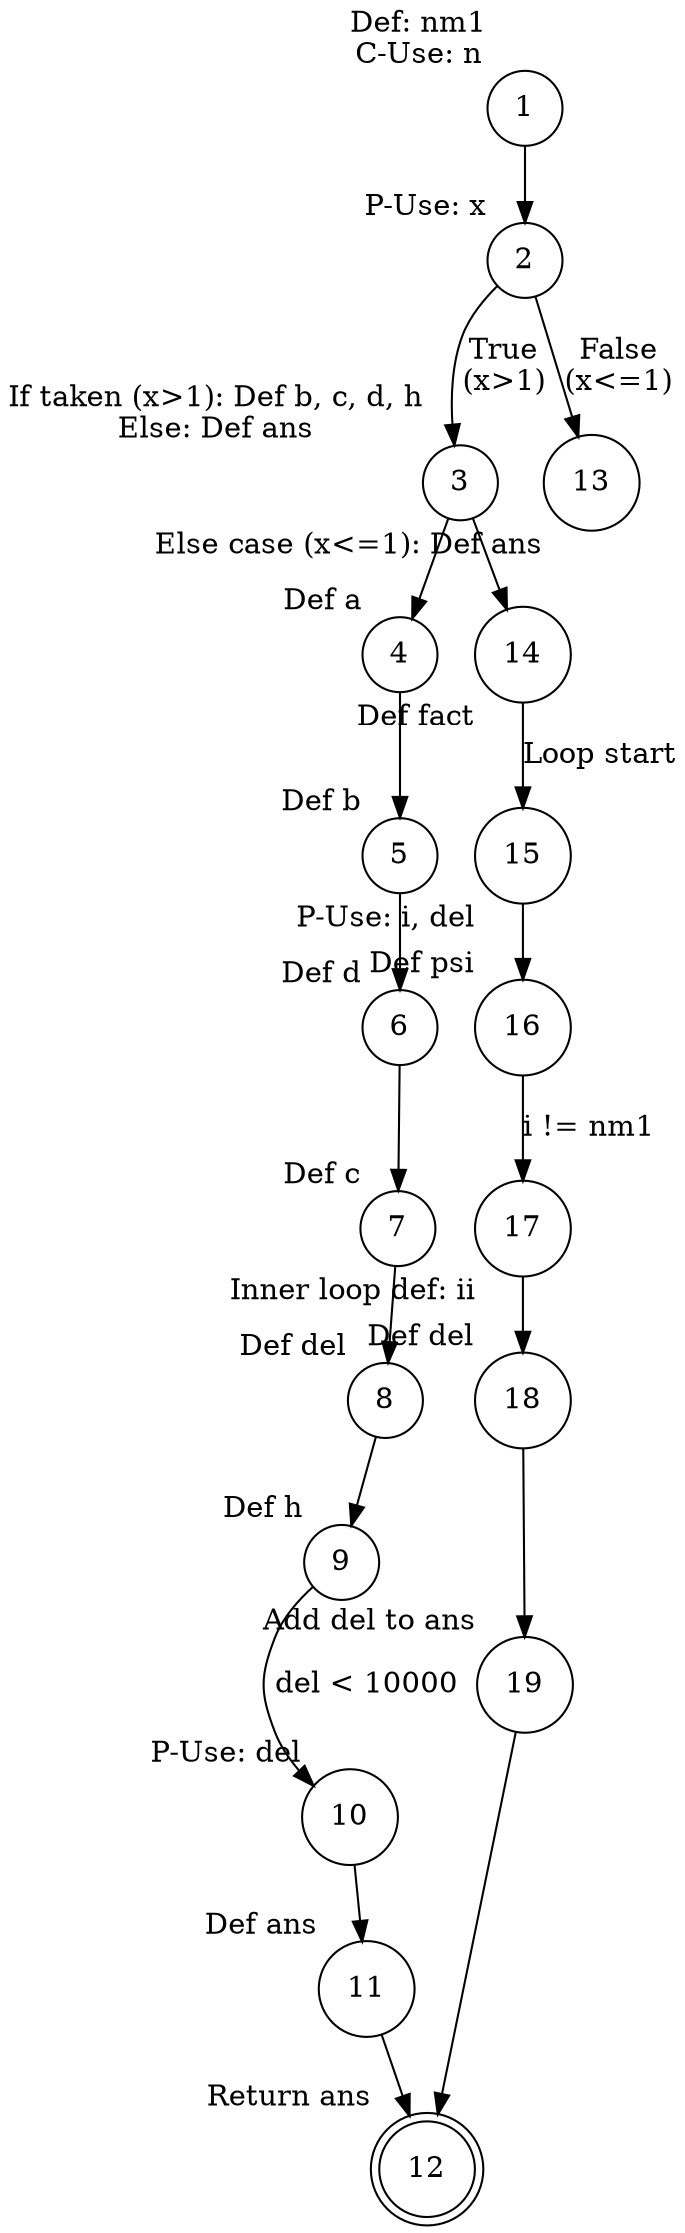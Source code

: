 digraph expint {
    rankdir=TB;
    node [shape=circle];
    
    1 [label="1", xlabel="Def: nm1\nC-Use: n"];
    2 [label="2", xlabel="P-Use: x"];
    3 [label="3", xlabel="If taken (x>1): Def b, c, d, h\nElse: Def ans"];
    4 [label="4", xlabel="Def a"];
    5 [label="5", xlabel="Def b"];
    6 [label="6", xlabel="Def d"];
    7 [label="7", xlabel="Def c"];
    8 [label="8", xlabel="Def del"];
    9 [label="9", xlabel="Def h"];
    10 [label="10", xlabel="P-Use: del"];
    11 [label="11", xlabel="Def ans"];
    12 [label="12", xlabel="Return ans"];
    13 [label="13", xlabel="Else case (x<=1): Def ans"];
    14 [label="14", xlabel="Def fact"];
    15 [label="15", xlabel="P-Use: i, del"];
    16 [label="16", xlabel="Def psi"];
    17 [label="17", xlabel="Inner loop def: ii"];
    18 [label="18", xlabel="Def del"];
    19 [label="19", xlabel="Add del to ans"];

    1 -> 2;
    2 -> 3 [label="True\n(x>1)"];
    2 -> 13 [label="False\n(x<=1)"];
    
    // If block (x>1)
    3 -> 4;
    4 -> 5;
    5 -> 6;
    6 -> 7;
    7 -> 8;
    8 -> 9;
    9 -> 10 [label="del < 10000"];
    10 -> 11;
    11 -> 12;
    
    // Else block (x<=1)
    3 -> 14;
    14 -> 15 [label="Loop start"];
    15 -> 16;
    16 -> 17 [label="i != nm1"];
    17 -> 18;
    18 -> 19;
    19 -> 12;

    12 [shape=doublecircle];
}